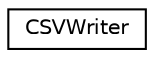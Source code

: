 digraph "Graphical Class Hierarchy"
{
  edge [fontname="Helvetica",fontsize="10",labelfontname="Helvetica",labelfontsize="10"];
  node [fontname="Helvetica",fontsize="10",shape=record];
  rankdir="LR";
  Node0 [label="CSVWriter",height=0.2,width=0.4,color="black", fillcolor="white", style="filled",URL="$dc/de6/classCSVWriter.html"];
}
